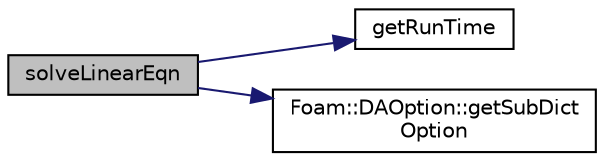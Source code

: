 digraph "solveLinearEqn"
{
  bgcolor="transparent";
  edge [fontname="Helvetica",fontsize="10",labelfontname="Helvetica",labelfontsize="10"];
  node [fontname="Helvetica",fontsize="10",shape=record];
  rankdir="LR";
  Node20 [label="solveLinearEqn",height=0.2,width=0.4,color="black", fillcolor="grey75", style="filled", fontcolor="black"];
  Node20 -> Node21 [color="midnightblue",fontsize="10",style="solid",fontname="Helvetica"];
  Node21 [label="getRunTime",height=0.2,width=0.4,color="black",URL="$classFoam_1_1DALinearEqn.html#a9641e50ccc8c39af96c7b124f72f35c5",tooltip="return the runtime for the adjoint solver "];
  Node20 -> Node22 [color="midnightblue",fontsize="10",style="solid",fontname="Helvetica"];
  Node22 [label="Foam::DAOption::getSubDict\lOption",height=0.2,width=0.4,color="black",URL="$classFoam_1_1DAOption.html#a04e1a06e3ade0e60b8e3a82ad37be74c",tooltip="get an dictionary option from subDict and key "];
}
